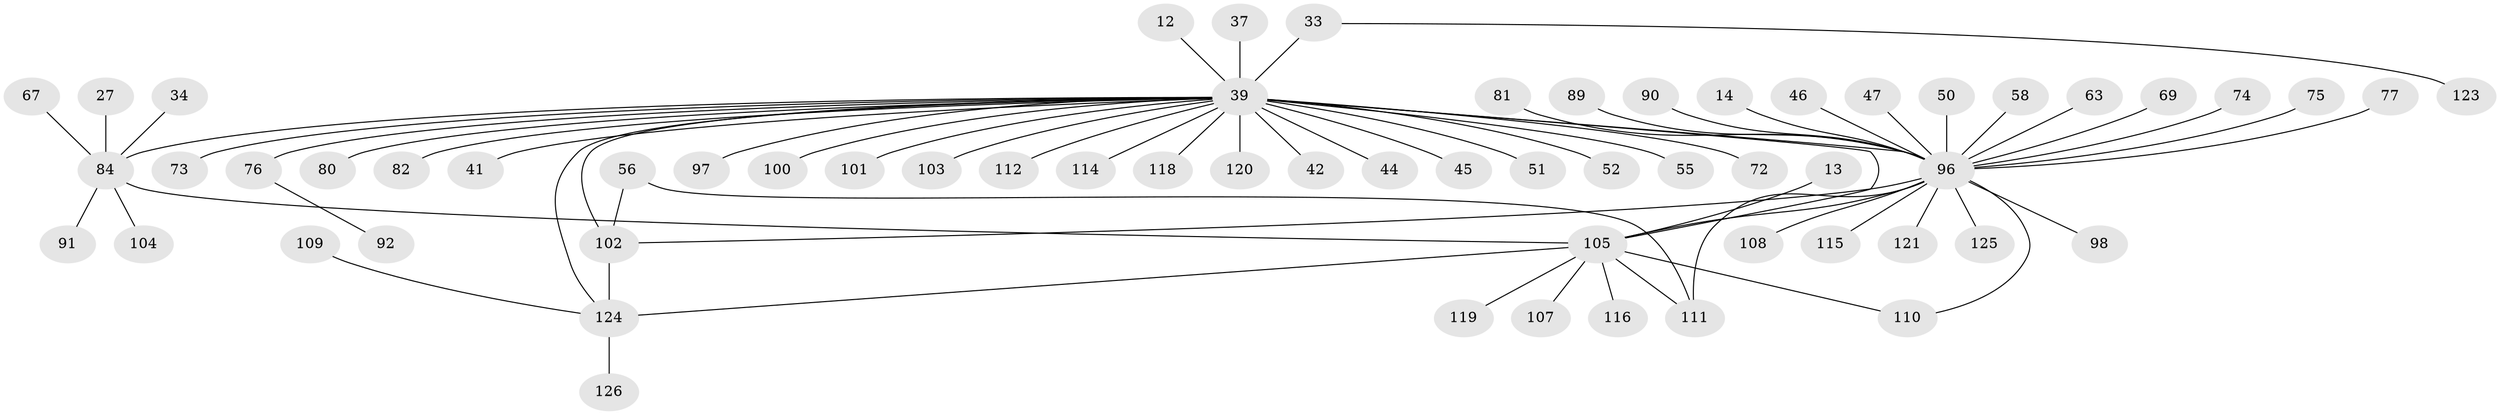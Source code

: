 // original degree distribution, {4: 0.03968253968253968, 20: 0.007936507936507936, 28: 0.007936507936507936, 5: 0.03968253968253968, 2: 0.2222222222222222, 13: 0.015873015873015872, 1: 0.5317460317460317, 6: 0.015873015873015872, 10: 0.007936507936507936, 7: 0.023809523809523808, 3: 0.0873015873015873}
// Generated by graph-tools (version 1.1) at 2025/51/03/04/25 21:51:17]
// undirected, 63 vertices, 70 edges
graph export_dot {
graph [start="1"]
  node [color=gray90,style=filled];
  12;
  13;
  14;
  27;
  33 [super="+6"];
  34;
  37;
  39 [super="+2+3"];
  41;
  42;
  44;
  45;
  46;
  47;
  50 [super="+49"];
  51;
  52;
  55;
  56;
  58;
  63;
  67;
  69;
  72;
  73;
  74;
  75;
  76 [super="+57"];
  77;
  80;
  81;
  82;
  84 [super="+19+22"];
  89;
  90;
  91 [super="+87"];
  92;
  96 [super="+38+83+62+94"];
  97;
  98 [super="+32"];
  100 [super="+1+54+85"];
  101;
  102 [super="+17+5+53+88"];
  103;
  104;
  105 [super="+8"];
  107;
  108 [super="+71+78"];
  109;
  110 [super="+68"];
  111;
  112 [super="+25"];
  114 [super="+95"];
  115;
  116;
  118 [super="+106"];
  119 [super="+117"];
  120 [super="+26+29+113"];
  121;
  123;
  124 [super="+122+93"];
  125 [super="+99"];
  126 [super="+79"];
  12 -- 39;
  13 -- 105;
  14 -- 96 [weight=2];
  27 -- 84;
  33 -- 123;
  33 -- 39 [weight=2];
  34 -- 84;
  37 -- 39;
  39 -- 97;
  39 -- 80;
  39 -- 96 [weight=10];
  39 -- 101;
  39 -- 103;
  39 -- 41;
  39 -- 42;
  39 -- 55;
  39 -- 100;
  39 -- 120;
  39 -- 124 [weight=2];
  39 -- 84 [weight=3];
  39 -- 72;
  39 -- 73;
  39 -- 76 [weight=2];
  39 -- 82;
  39 -- 102 [weight=2];
  39 -- 44;
  39 -- 45;
  39 -- 112;
  39 -- 114;
  39 -- 51;
  39 -- 52;
  39 -- 118;
  39 -- 105 [weight=2];
  46 -- 96;
  47 -- 96;
  50 -- 96;
  56 -- 111;
  56 -- 102;
  58 -- 96;
  63 -- 96;
  67 -- 84;
  69 -- 96;
  74 -- 96;
  75 -- 96;
  76 -- 92;
  77 -- 96;
  81 -- 96;
  84 -- 104;
  84 -- 91;
  84 -- 105 [weight=2];
  89 -- 96;
  90 -- 96;
  96 -- 105;
  96 -- 121;
  96 -- 125 [weight=2];
  96 -- 98;
  96 -- 102 [weight=2];
  96 -- 108;
  96 -- 110;
  96 -- 111 [weight=2];
  96 -- 115;
  102 -- 124 [weight=2];
  105 -- 107;
  105 -- 110;
  105 -- 111;
  105 -- 116;
  105 -- 119;
  105 -- 124 [weight=2];
  109 -- 124;
  124 -- 126;
}

